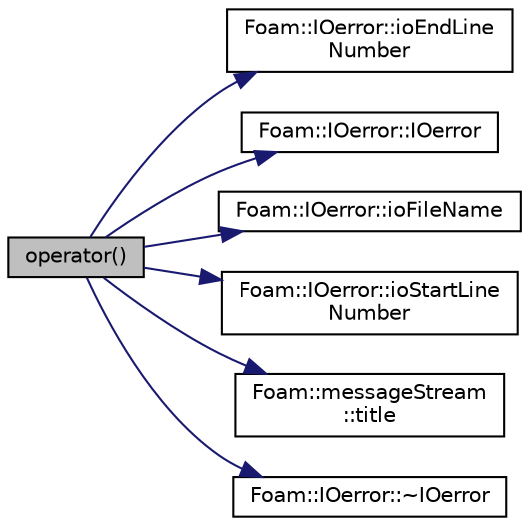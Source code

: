 digraph "operator()"
{
  bgcolor="transparent";
  edge [fontname="Helvetica",fontsize="10",labelfontname="Helvetica",labelfontsize="10"];
  node [fontname="Helvetica",fontsize="10",shape=record];
  rankdir="LR";
  Node1 [label="operator()",height=0.2,width=0.4,color="black", fillcolor="grey75", style="filled" fontcolor="black"];
  Node1 -> Node2 [color="midnightblue",fontsize="10",style="solid",fontname="Helvetica"];
  Node2 [label="Foam::IOerror::ioEndLine\lNumber",height=0.2,width=0.4,color="black",URL="$classFoam_1_1IOerror.html#a094b74227038eea15fbe19ee92cd391c"];
  Node1 -> Node3 [color="midnightblue",fontsize="10",style="solid",fontname="Helvetica"];
  Node3 [label="Foam::IOerror::IOerror",height=0.2,width=0.4,color="black",URL="$classFoam_1_1IOerror.html#aa76ab43bea8b83d876a6ac7fbc50ef63",tooltip="Construct from title string. "];
  Node1 -> Node4 [color="midnightblue",fontsize="10",style="solid",fontname="Helvetica"];
  Node4 [label="Foam::IOerror::ioFileName",height=0.2,width=0.4,color="black",URL="$classFoam_1_1IOerror.html#a9d25a84d95ebe0303ee5bb8c0c64b61f"];
  Node1 -> Node5 [color="midnightblue",fontsize="10",style="solid",fontname="Helvetica"];
  Node5 [label="Foam::IOerror::ioStartLine\lNumber",height=0.2,width=0.4,color="black",URL="$classFoam_1_1IOerror.html#a9726ad810e299bd90740aa8484c2257b"];
  Node1 -> Node6 [color="midnightblue",fontsize="10",style="solid",fontname="Helvetica"];
  Node6 [label="Foam::messageStream\l::title",height=0.2,width=0.4,color="black",URL="$classFoam_1_1messageStream.html#a5bfa0e176f59a36f076c1c31e5d60557",tooltip="Return the title of this error type. "];
  Node1 -> Node7 [color="midnightblue",fontsize="10",style="solid",fontname="Helvetica"];
  Node7 [label="Foam::IOerror::~IOerror",height=0.2,width=0.4,color="black",URL="$classFoam_1_1IOerror.html#a93a706358010f35ee2bebe817fd526a7",tooltip="Destructor. "];
}
